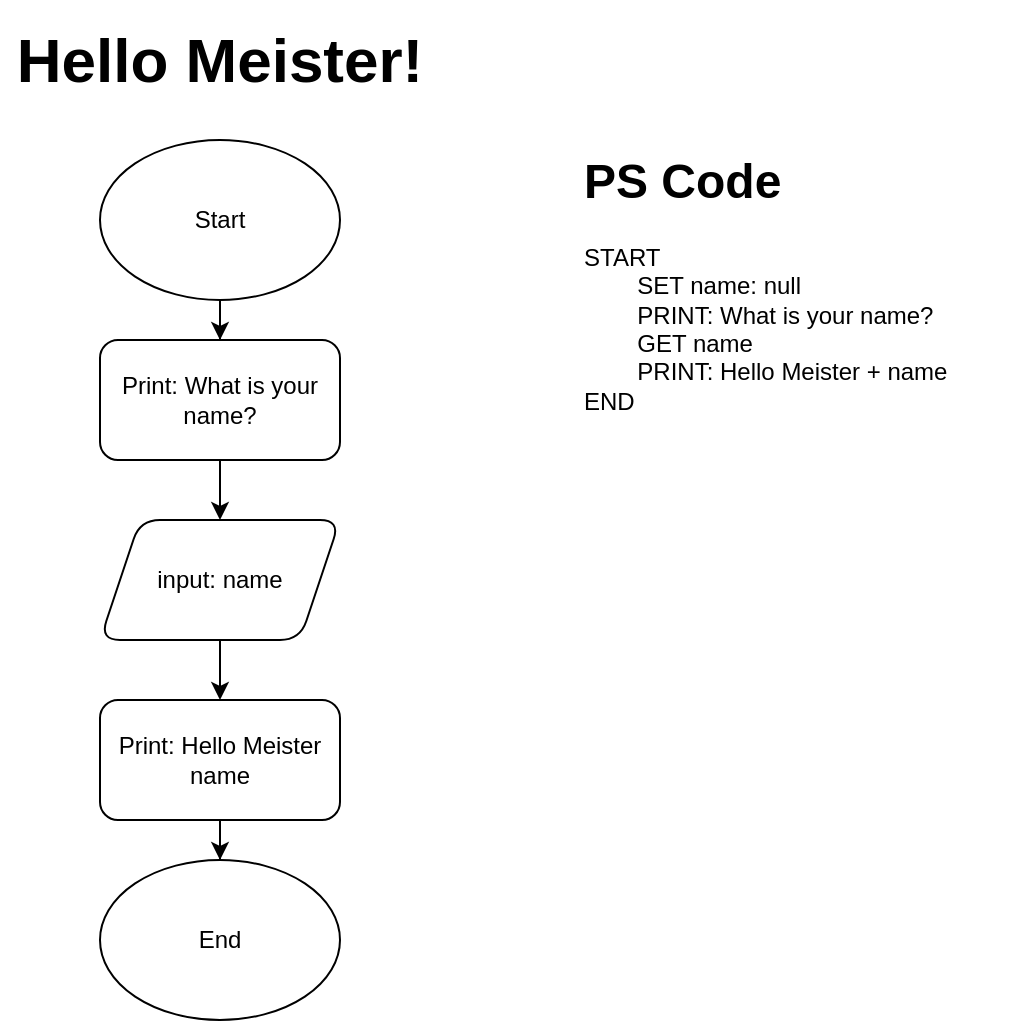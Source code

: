 <mxfile version="28.1.2">
  <diagram id="eOD8AuVFpSJ3tEu4LUBw" name="Seite-1">
    <mxGraphModel dx="1426" dy="841" grid="1" gridSize="10" guides="1" tooltips="1" connect="1" arrows="1" fold="1" page="1" pageScale="1" pageWidth="827" pageHeight="1169" math="0" shadow="0">
      <root>
        <mxCell id="0" />
        <mxCell id="1" parent="0" />
        <mxCell id="rkJU3tHB8VokYEY1LB7e-1" value="Hello Meister!" style="text;html=1;align=center;verticalAlign=middle;whiteSpace=wrap;rounded=0;fontSize=31;fontStyle=1" vertex="1" parent="1">
          <mxGeometry x="30" y="20" width="220" height="60" as="geometry" />
        </mxCell>
        <mxCell id="rkJU3tHB8VokYEY1LB7e-4" value="" style="edgeStyle=orthogonalEdgeStyle;rounded=0;orthogonalLoop=1;jettySize=auto;html=1;" edge="1" parent="1" source="rkJU3tHB8VokYEY1LB7e-2" target="rkJU3tHB8VokYEY1LB7e-3">
          <mxGeometry relative="1" as="geometry" />
        </mxCell>
        <mxCell id="rkJU3tHB8VokYEY1LB7e-2" value="Start" style="ellipse;whiteSpace=wrap;html=1;" vertex="1" parent="1">
          <mxGeometry x="80" y="90" width="120" height="80" as="geometry" />
        </mxCell>
        <mxCell id="rkJU3tHB8VokYEY1LB7e-6" value="" style="edgeStyle=orthogonalEdgeStyle;rounded=0;orthogonalLoop=1;jettySize=auto;html=1;" edge="1" parent="1" source="rkJU3tHB8VokYEY1LB7e-3" target="rkJU3tHB8VokYEY1LB7e-5">
          <mxGeometry relative="1" as="geometry" />
        </mxCell>
        <mxCell id="rkJU3tHB8VokYEY1LB7e-3" value="Print: What is your name?" style="rounded=1;whiteSpace=wrap;html=1;" vertex="1" parent="1">
          <mxGeometry x="80" y="190" width="120" height="60" as="geometry" />
        </mxCell>
        <mxCell id="rkJU3tHB8VokYEY1LB7e-8" value="" style="edgeStyle=orthogonalEdgeStyle;rounded=0;orthogonalLoop=1;jettySize=auto;html=1;" edge="1" parent="1" source="rkJU3tHB8VokYEY1LB7e-5" target="rkJU3tHB8VokYEY1LB7e-7">
          <mxGeometry relative="1" as="geometry" />
        </mxCell>
        <mxCell id="rkJU3tHB8VokYEY1LB7e-5" value="input: name" style="shape=parallelogram;perimeter=parallelogramPerimeter;whiteSpace=wrap;html=1;fixedSize=1;rounded=1;" vertex="1" parent="1">
          <mxGeometry x="80" y="280" width="120" height="60" as="geometry" />
        </mxCell>
        <mxCell id="rkJU3tHB8VokYEY1LB7e-10" value="" style="edgeStyle=orthogonalEdgeStyle;rounded=0;orthogonalLoop=1;jettySize=auto;html=1;" edge="1" parent="1" source="rkJU3tHB8VokYEY1LB7e-7" target="rkJU3tHB8VokYEY1LB7e-9">
          <mxGeometry relative="1" as="geometry" />
        </mxCell>
        <mxCell id="rkJU3tHB8VokYEY1LB7e-7" value="Print: Hello Meister name" style="whiteSpace=wrap;html=1;rounded=1;" vertex="1" parent="1">
          <mxGeometry x="80" y="370" width="120" height="60" as="geometry" />
        </mxCell>
        <mxCell id="rkJU3tHB8VokYEY1LB7e-9" value="End" style="ellipse;whiteSpace=wrap;html=1;rounded=1;" vertex="1" parent="1">
          <mxGeometry x="80" y="450" width="120" height="80" as="geometry" />
        </mxCell>
        <mxCell id="rkJU3tHB8VokYEY1LB7e-11" value="&lt;h1 style=&quot;margin-top: 0px;&quot;&gt;PS Code&lt;/h1&gt;&lt;div&gt;START&lt;/div&gt;&lt;div&gt;&lt;span style=&quot;white-space: pre;&quot;&gt;&#x9;&lt;/span&gt;SET name: null&lt;br&gt;&lt;/div&gt;&lt;div&gt;&lt;span style=&quot;white-space: pre;&quot;&gt;&#x9;&lt;/span&gt;PRINT: What is your name?&lt;br&gt;&lt;/div&gt;&lt;div&gt;&lt;span style=&quot;white-space: pre;&quot;&gt;&#x9;&lt;/span&gt;GET name&lt;br&gt;&lt;/div&gt;&lt;div&gt;&lt;span style=&quot;white-space: pre;&quot;&gt;&#x9;&lt;/span&gt;PRINT: Hello Meister + name&lt;br&gt;&lt;/div&gt;&lt;div&gt;END&lt;/div&gt;" style="text;html=1;whiteSpace=wrap;overflow=hidden;rounded=0;" vertex="1" parent="1">
          <mxGeometry x="320" y="90" width="220" height="150" as="geometry" />
        </mxCell>
      </root>
    </mxGraphModel>
  </diagram>
</mxfile>
